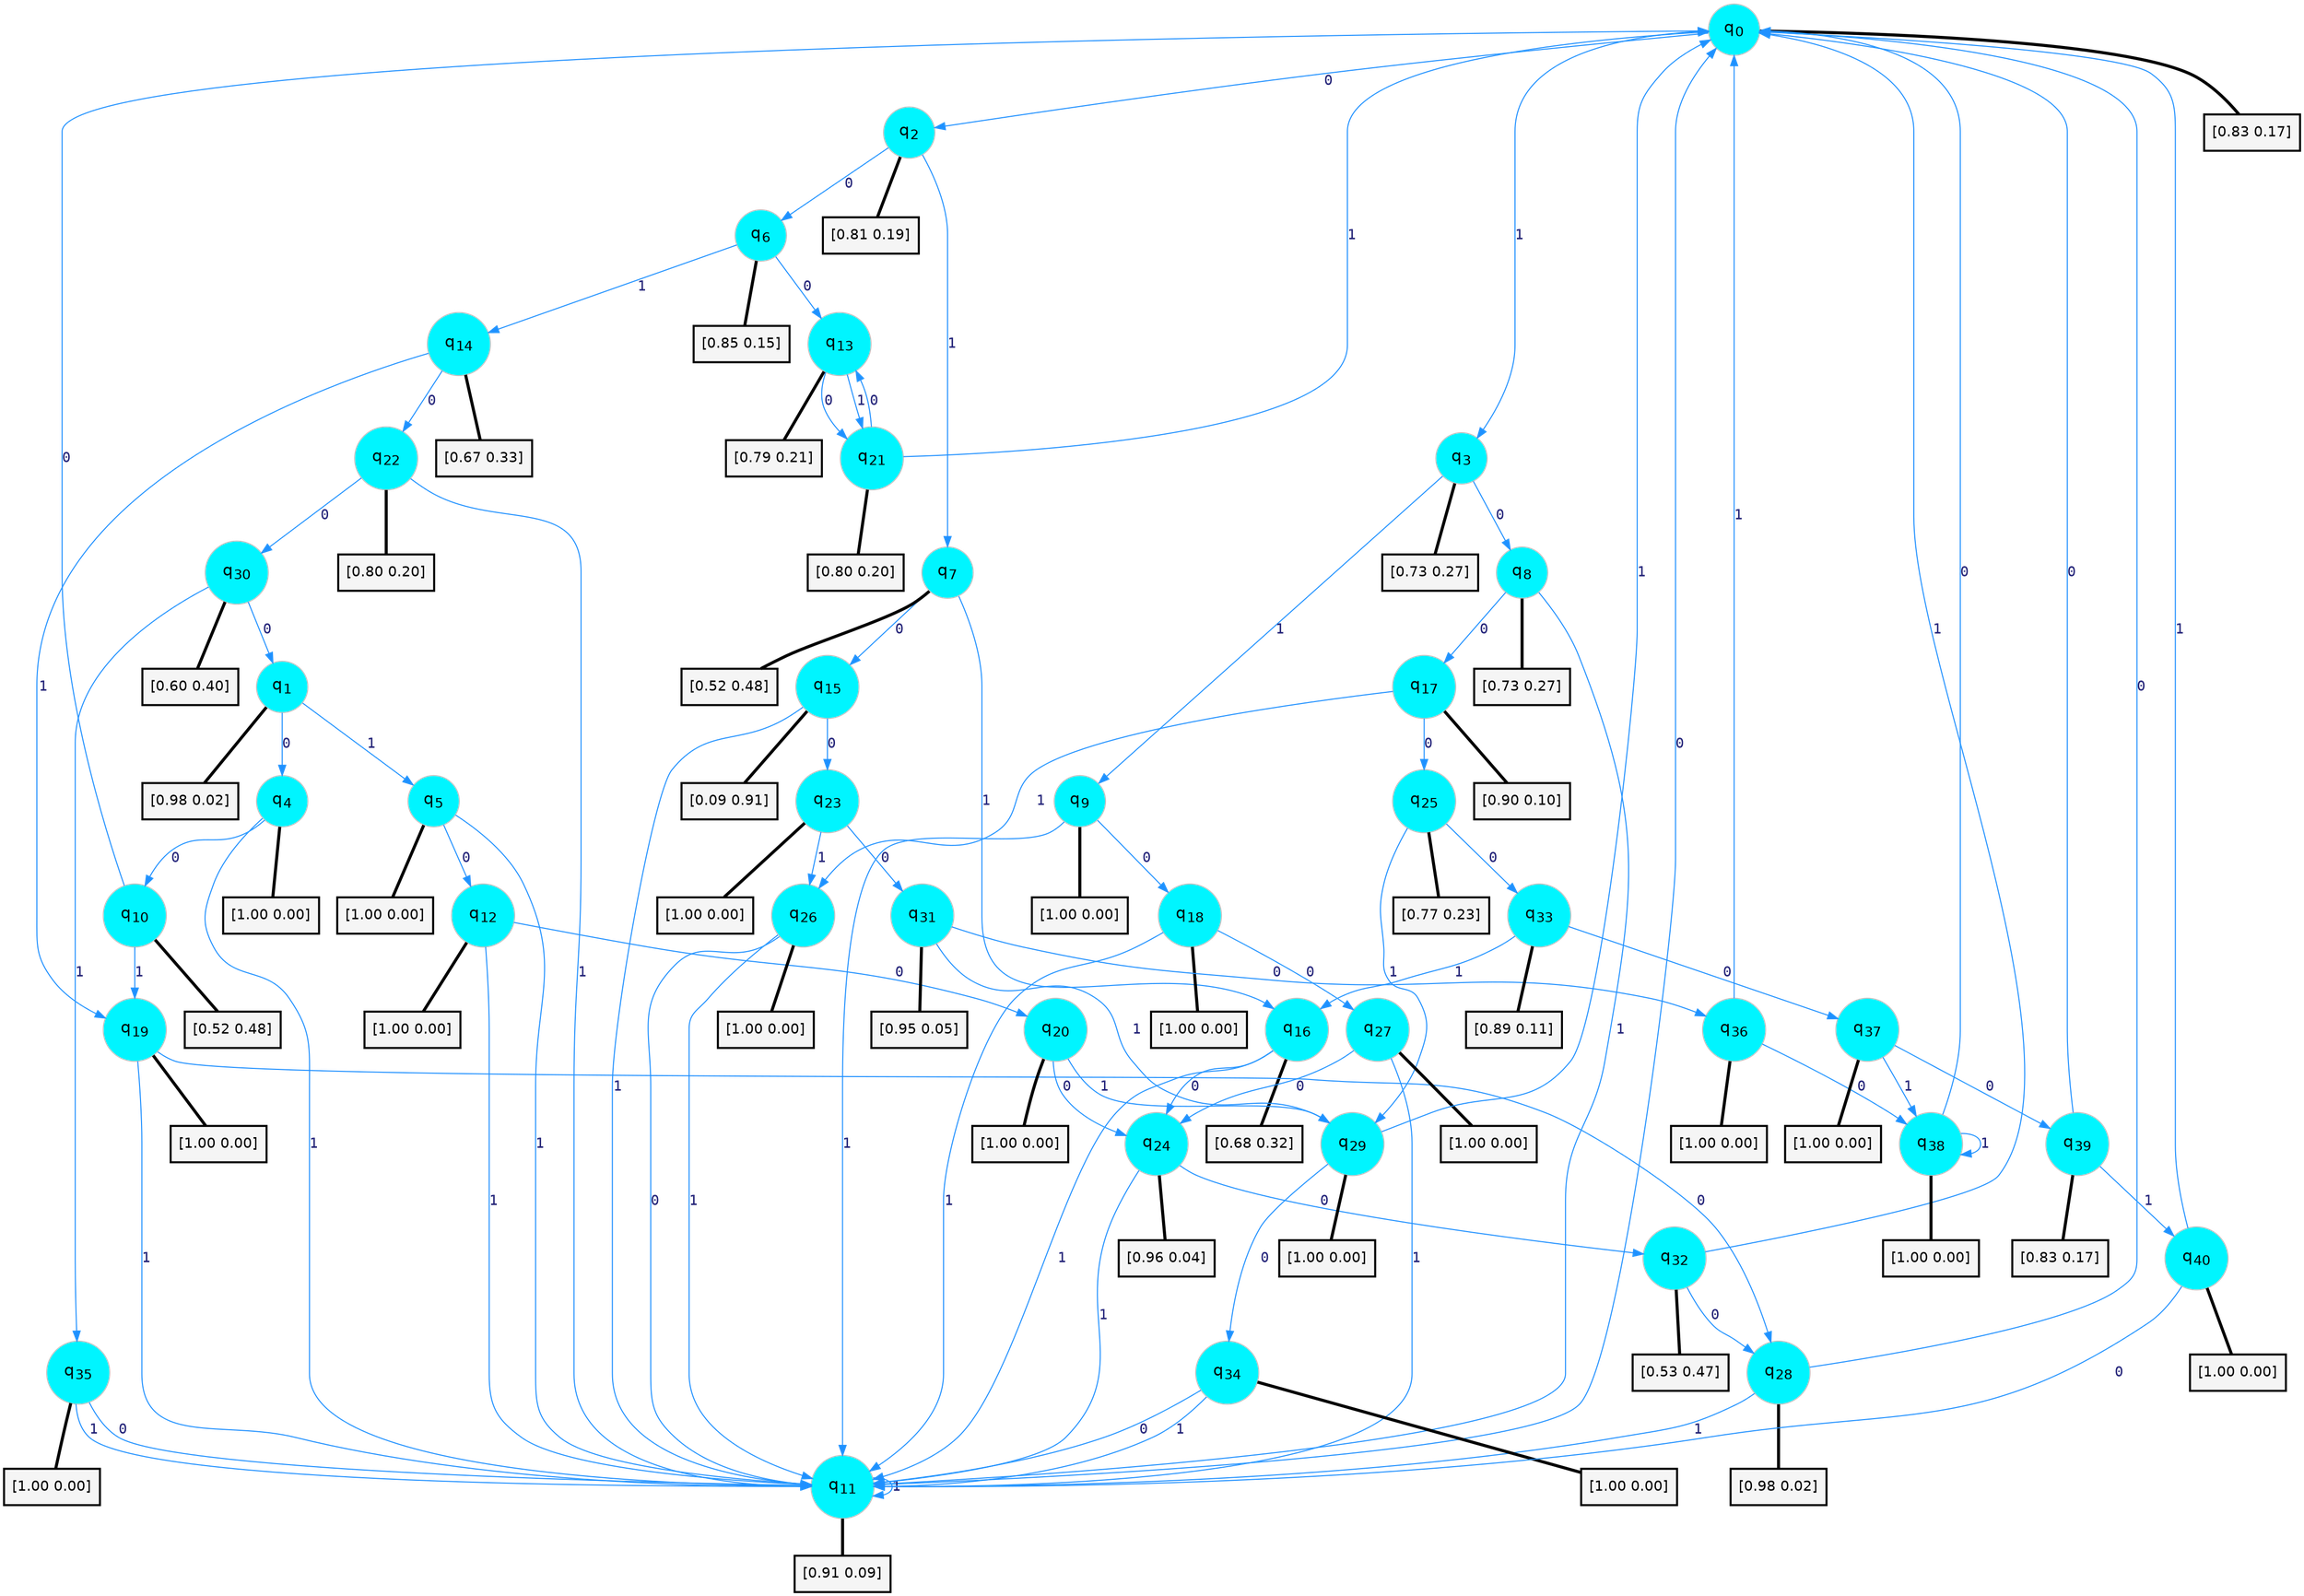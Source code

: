 digraph G {
graph [
bgcolor=transparent, dpi=300, rankdir=TD, size="40,25"];
node [
color=gray, fillcolor=turquoise1, fontcolor=black, fontname=Helvetica, fontsize=16, fontweight=bold, shape=circle, style=filled];
edge [
arrowsize=1, color=dodgerblue1, fontcolor=midnightblue, fontname=courier, fontweight=bold, penwidth=1, style=solid, weight=20];
0[label=<q<SUB>0</SUB>>];
1[label=<q<SUB>1</SUB>>];
2[label=<q<SUB>2</SUB>>];
3[label=<q<SUB>3</SUB>>];
4[label=<q<SUB>4</SUB>>];
5[label=<q<SUB>5</SUB>>];
6[label=<q<SUB>6</SUB>>];
7[label=<q<SUB>7</SUB>>];
8[label=<q<SUB>8</SUB>>];
9[label=<q<SUB>9</SUB>>];
10[label=<q<SUB>10</SUB>>];
11[label=<q<SUB>11</SUB>>];
12[label=<q<SUB>12</SUB>>];
13[label=<q<SUB>13</SUB>>];
14[label=<q<SUB>14</SUB>>];
15[label=<q<SUB>15</SUB>>];
16[label=<q<SUB>16</SUB>>];
17[label=<q<SUB>17</SUB>>];
18[label=<q<SUB>18</SUB>>];
19[label=<q<SUB>19</SUB>>];
20[label=<q<SUB>20</SUB>>];
21[label=<q<SUB>21</SUB>>];
22[label=<q<SUB>22</SUB>>];
23[label=<q<SUB>23</SUB>>];
24[label=<q<SUB>24</SUB>>];
25[label=<q<SUB>25</SUB>>];
26[label=<q<SUB>26</SUB>>];
27[label=<q<SUB>27</SUB>>];
28[label=<q<SUB>28</SUB>>];
29[label=<q<SUB>29</SUB>>];
30[label=<q<SUB>30</SUB>>];
31[label=<q<SUB>31</SUB>>];
32[label=<q<SUB>32</SUB>>];
33[label=<q<SUB>33</SUB>>];
34[label=<q<SUB>34</SUB>>];
35[label=<q<SUB>35</SUB>>];
36[label=<q<SUB>36</SUB>>];
37[label=<q<SUB>37</SUB>>];
38[label=<q<SUB>38</SUB>>];
39[label=<q<SUB>39</SUB>>];
40[label=<q<SUB>40</SUB>>];
41[label="[0.83 0.17]", shape=box,fontcolor=black, fontname=Helvetica, fontsize=14, penwidth=2, fillcolor=whitesmoke,color=black];
42[label="[0.98 0.02]", shape=box,fontcolor=black, fontname=Helvetica, fontsize=14, penwidth=2, fillcolor=whitesmoke,color=black];
43[label="[0.81 0.19]", shape=box,fontcolor=black, fontname=Helvetica, fontsize=14, penwidth=2, fillcolor=whitesmoke,color=black];
44[label="[0.73 0.27]", shape=box,fontcolor=black, fontname=Helvetica, fontsize=14, penwidth=2, fillcolor=whitesmoke,color=black];
45[label="[1.00 0.00]", shape=box,fontcolor=black, fontname=Helvetica, fontsize=14, penwidth=2, fillcolor=whitesmoke,color=black];
46[label="[1.00 0.00]", shape=box,fontcolor=black, fontname=Helvetica, fontsize=14, penwidth=2, fillcolor=whitesmoke,color=black];
47[label="[0.85 0.15]", shape=box,fontcolor=black, fontname=Helvetica, fontsize=14, penwidth=2, fillcolor=whitesmoke,color=black];
48[label="[0.52 0.48]", shape=box,fontcolor=black, fontname=Helvetica, fontsize=14, penwidth=2, fillcolor=whitesmoke,color=black];
49[label="[0.73 0.27]", shape=box,fontcolor=black, fontname=Helvetica, fontsize=14, penwidth=2, fillcolor=whitesmoke,color=black];
50[label="[1.00 0.00]", shape=box,fontcolor=black, fontname=Helvetica, fontsize=14, penwidth=2, fillcolor=whitesmoke,color=black];
51[label="[0.52 0.48]", shape=box,fontcolor=black, fontname=Helvetica, fontsize=14, penwidth=2, fillcolor=whitesmoke,color=black];
52[label="[0.91 0.09]", shape=box,fontcolor=black, fontname=Helvetica, fontsize=14, penwidth=2, fillcolor=whitesmoke,color=black];
53[label="[1.00 0.00]", shape=box,fontcolor=black, fontname=Helvetica, fontsize=14, penwidth=2, fillcolor=whitesmoke,color=black];
54[label="[0.79 0.21]", shape=box,fontcolor=black, fontname=Helvetica, fontsize=14, penwidth=2, fillcolor=whitesmoke,color=black];
55[label="[0.67 0.33]", shape=box,fontcolor=black, fontname=Helvetica, fontsize=14, penwidth=2, fillcolor=whitesmoke,color=black];
56[label="[0.09 0.91]", shape=box,fontcolor=black, fontname=Helvetica, fontsize=14, penwidth=2, fillcolor=whitesmoke,color=black];
57[label="[0.68 0.32]", shape=box,fontcolor=black, fontname=Helvetica, fontsize=14, penwidth=2, fillcolor=whitesmoke,color=black];
58[label="[0.90 0.10]", shape=box,fontcolor=black, fontname=Helvetica, fontsize=14, penwidth=2, fillcolor=whitesmoke,color=black];
59[label="[1.00 0.00]", shape=box,fontcolor=black, fontname=Helvetica, fontsize=14, penwidth=2, fillcolor=whitesmoke,color=black];
60[label="[1.00 0.00]", shape=box,fontcolor=black, fontname=Helvetica, fontsize=14, penwidth=2, fillcolor=whitesmoke,color=black];
61[label="[1.00 0.00]", shape=box,fontcolor=black, fontname=Helvetica, fontsize=14, penwidth=2, fillcolor=whitesmoke,color=black];
62[label="[0.80 0.20]", shape=box,fontcolor=black, fontname=Helvetica, fontsize=14, penwidth=2, fillcolor=whitesmoke,color=black];
63[label="[0.80 0.20]", shape=box,fontcolor=black, fontname=Helvetica, fontsize=14, penwidth=2, fillcolor=whitesmoke,color=black];
64[label="[1.00 0.00]", shape=box,fontcolor=black, fontname=Helvetica, fontsize=14, penwidth=2, fillcolor=whitesmoke,color=black];
65[label="[0.96 0.04]", shape=box,fontcolor=black, fontname=Helvetica, fontsize=14, penwidth=2, fillcolor=whitesmoke,color=black];
66[label="[0.77 0.23]", shape=box,fontcolor=black, fontname=Helvetica, fontsize=14, penwidth=2, fillcolor=whitesmoke,color=black];
67[label="[1.00 0.00]", shape=box,fontcolor=black, fontname=Helvetica, fontsize=14, penwidth=2, fillcolor=whitesmoke,color=black];
68[label="[1.00 0.00]", shape=box,fontcolor=black, fontname=Helvetica, fontsize=14, penwidth=2, fillcolor=whitesmoke,color=black];
69[label="[0.98 0.02]", shape=box,fontcolor=black, fontname=Helvetica, fontsize=14, penwidth=2, fillcolor=whitesmoke,color=black];
70[label="[1.00 0.00]", shape=box,fontcolor=black, fontname=Helvetica, fontsize=14, penwidth=2, fillcolor=whitesmoke,color=black];
71[label="[0.60 0.40]", shape=box,fontcolor=black, fontname=Helvetica, fontsize=14, penwidth=2, fillcolor=whitesmoke,color=black];
72[label="[0.95 0.05]", shape=box,fontcolor=black, fontname=Helvetica, fontsize=14, penwidth=2, fillcolor=whitesmoke,color=black];
73[label="[0.53 0.47]", shape=box,fontcolor=black, fontname=Helvetica, fontsize=14, penwidth=2, fillcolor=whitesmoke,color=black];
74[label="[0.89 0.11]", shape=box,fontcolor=black, fontname=Helvetica, fontsize=14, penwidth=2, fillcolor=whitesmoke,color=black];
75[label="[1.00 0.00]", shape=box,fontcolor=black, fontname=Helvetica, fontsize=14, penwidth=2, fillcolor=whitesmoke,color=black];
76[label="[1.00 0.00]", shape=box,fontcolor=black, fontname=Helvetica, fontsize=14, penwidth=2, fillcolor=whitesmoke,color=black];
77[label="[1.00 0.00]", shape=box,fontcolor=black, fontname=Helvetica, fontsize=14, penwidth=2, fillcolor=whitesmoke,color=black];
78[label="[1.00 0.00]", shape=box,fontcolor=black, fontname=Helvetica, fontsize=14, penwidth=2, fillcolor=whitesmoke,color=black];
79[label="[1.00 0.00]", shape=box,fontcolor=black, fontname=Helvetica, fontsize=14, penwidth=2, fillcolor=whitesmoke,color=black];
80[label="[0.83 0.17]", shape=box,fontcolor=black, fontname=Helvetica, fontsize=14, penwidth=2, fillcolor=whitesmoke,color=black];
81[label="[1.00 0.00]", shape=box,fontcolor=black, fontname=Helvetica, fontsize=14, penwidth=2, fillcolor=whitesmoke,color=black];
0->2 [label=0];
0->3 [label=1];
0->41 [arrowhead=none, penwidth=3,color=black];
1->4 [label=0];
1->5 [label=1];
1->42 [arrowhead=none, penwidth=3,color=black];
2->6 [label=0];
2->7 [label=1];
2->43 [arrowhead=none, penwidth=3,color=black];
3->8 [label=0];
3->9 [label=1];
3->44 [arrowhead=none, penwidth=3,color=black];
4->10 [label=0];
4->11 [label=1];
4->45 [arrowhead=none, penwidth=3,color=black];
5->12 [label=0];
5->11 [label=1];
5->46 [arrowhead=none, penwidth=3,color=black];
6->13 [label=0];
6->14 [label=1];
6->47 [arrowhead=none, penwidth=3,color=black];
7->15 [label=0];
7->16 [label=1];
7->48 [arrowhead=none, penwidth=3,color=black];
8->17 [label=0];
8->11 [label=1];
8->49 [arrowhead=none, penwidth=3,color=black];
9->18 [label=0];
9->11 [label=1];
9->50 [arrowhead=none, penwidth=3,color=black];
10->0 [label=0];
10->19 [label=1];
10->51 [arrowhead=none, penwidth=3,color=black];
11->0 [label=0];
11->11 [label=1];
11->52 [arrowhead=none, penwidth=3,color=black];
12->20 [label=0];
12->11 [label=1];
12->53 [arrowhead=none, penwidth=3,color=black];
13->21 [label=0];
13->21 [label=1];
13->54 [arrowhead=none, penwidth=3,color=black];
14->22 [label=0];
14->19 [label=1];
14->55 [arrowhead=none, penwidth=3,color=black];
15->23 [label=0];
15->11 [label=1];
15->56 [arrowhead=none, penwidth=3,color=black];
16->24 [label=0];
16->11 [label=1];
16->57 [arrowhead=none, penwidth=3,color=black];
17->25 [label=0];
17->26 [label=1];
17->58 [arrowhead=none, penwidth=3,color=black];
18->27 [label=0];
18->11 [label=1];
18->59 [arrowhead=none, penwidth=3,color=black];
19->28 [label=0];
19->11 [label=1];
19->60 [arrowhead=none, penwidth=3,color=black];
20->24 [label=0];
20->29 [label=1];
20->61 [arrowhead=none, penwidth=3,color=black];
21->13 [label=0];
21->0 [label=1];
21->62 [arrowhead=none, penwidth=3,color=black];
22->30 [label=0];
22->11 [label=1];
22->63 [arrowhead=none, penwidth=3,color=black];
23->31 [label=0];
23->26 [label=1];
23->64 [arrowhead=none, penwidth=3,color=black];
24->32 [label=0];
24->11 [label=1];
24->65 [arrowhead=none, penwidth=3,color=black];
25->33 [label=0];
25->29 [label=1];
25->66 [arrowhead=none, penwidth=3,color=black];
26->11 [label=0];
26->11 [label=1];
26->67 [arrowhead=none, penwidth=3,color=black];
27->24 [label=0];
27->11 [label=1];
27->68 [arrowhead=none, penwidth=3,color=black];
28->0 [label=0];
28->11 [label=1];
28->69 [arrowhead=none, penwidth=3,color=black];
29->34 [label=0];
29->0 [label=1];
29->70 [arrowhead=none, penwidth=3,color=black];
30->1 [label=0];
30->35 [label=1];
30->71 [arrowhead=none, penwidth=3,color=black];
31->36 [label=0];
31->29 [label=1];
31->72 [arrowhead=none, penwidth=3,color=black];
32->28 [label=0];
32->0 [label=1];
32->73 [arrowhead=none, penwidth=3,color=black];
33->37 [label=0];
33->16 [label=1];
33->74 [arrowhead=none, penwidth=3,color=black];
34->11 [label=0];
34->11 [label=1];
34->75 [arrowhead=none, penwidth=3,color=black];
35->11 [label=0];
35->11 [label=1];
35->76 [arrowhead=none, penwidth=3,color=black];
36->38 [label=0];
36->0 [label=1];
36->77 [arrowhead=none, penwidth=3,color=black];
37->39 [label=0];
37->38 [label=1];
37->78 [arrowhead=none, penwidth=3,color=black];
38->0 [label=0];
38->38 [label=1];
38->79 [arrowhead=none, penwidth=3,color=black];
39->0 [label=0];
39->40 [label=1];
39->80 [arrowhead=none, penwidth=3,color=black];
40->11 [label=0];
40->0 [label=1];
40->81 [arrowhead=none, penwidth=3,color=black];
}
